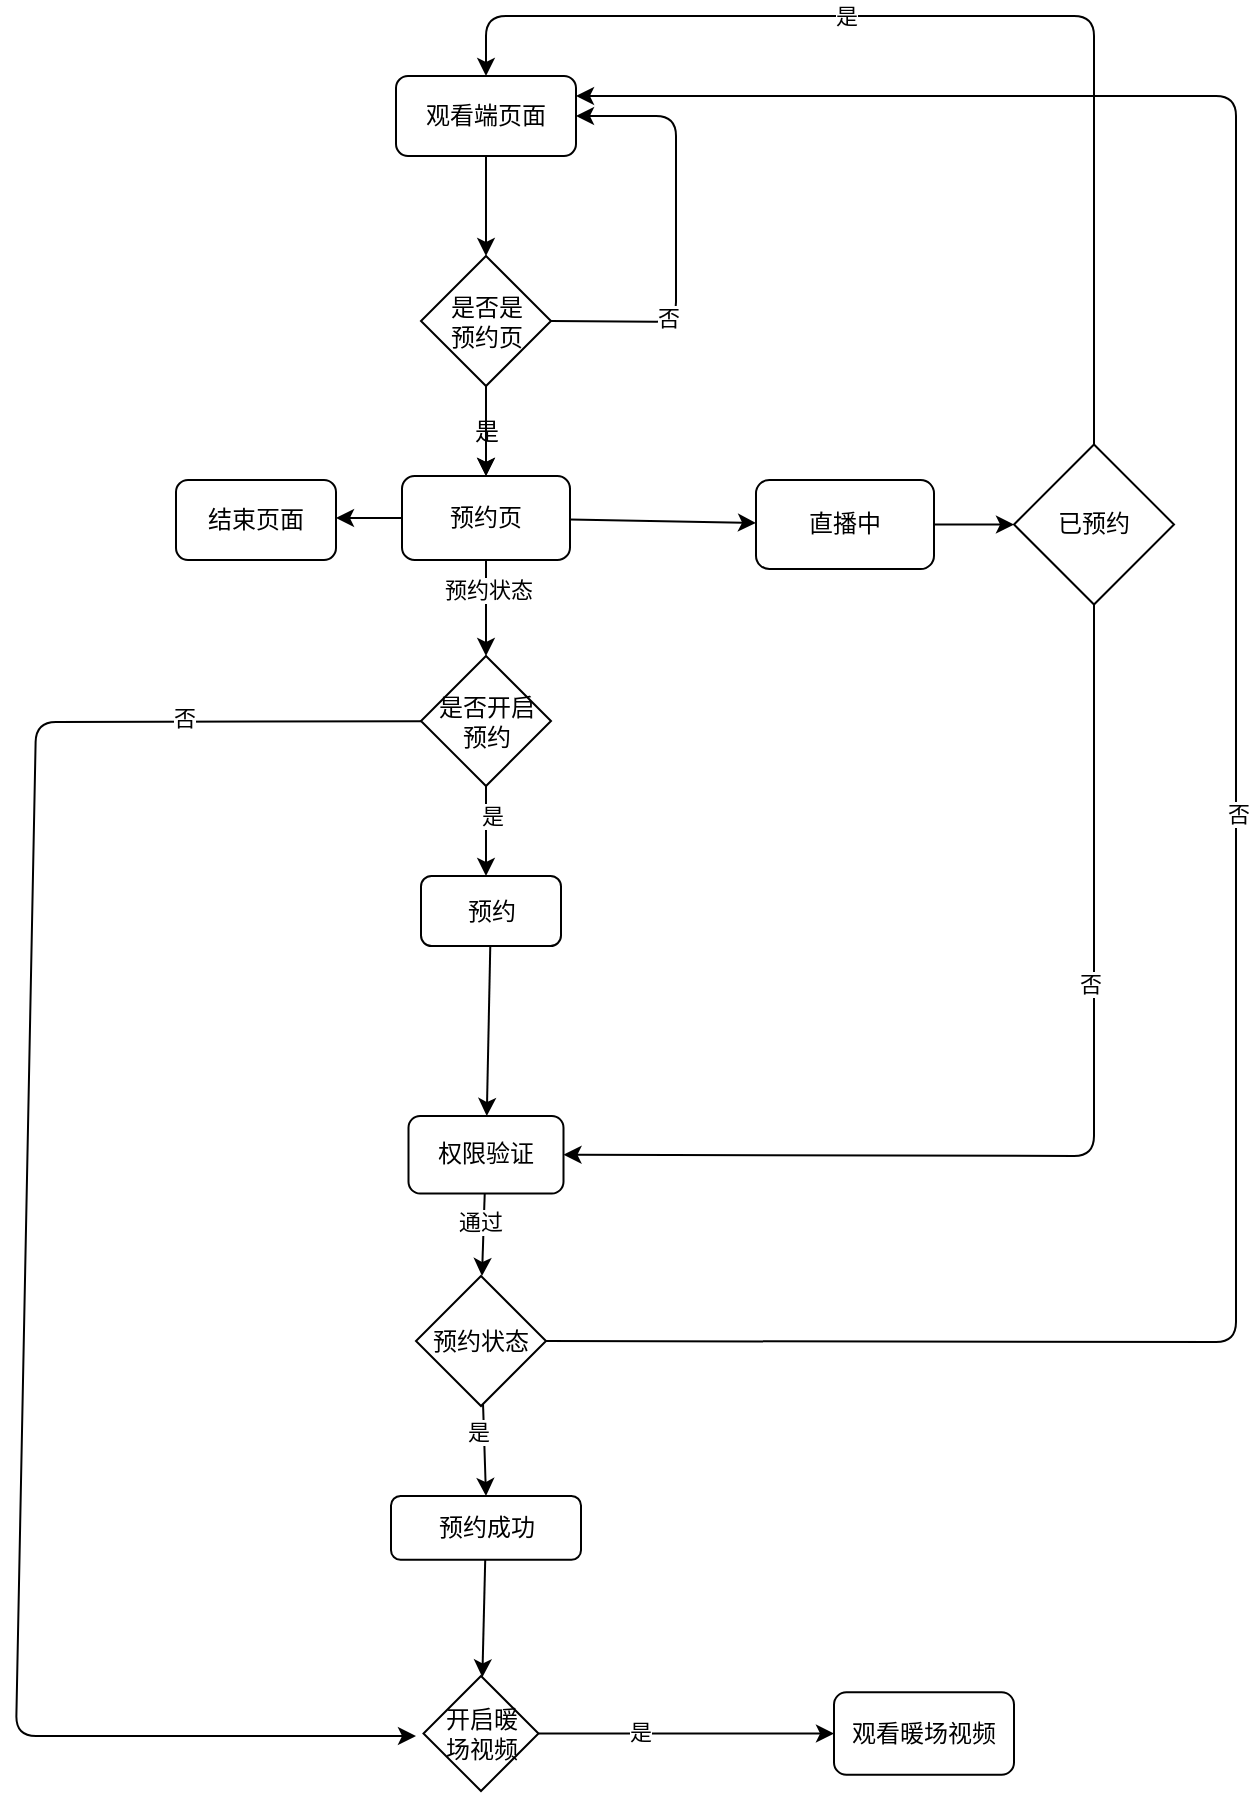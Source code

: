<mxfile>
    <diagram id="e-uMGoTFBCJyICZKHend" name="第 1 页">
        <mxGraphModel dx="720" dy="529" grid="1" gridSize="10" guides="1" tooltips="1" connect="1" arrows="1" fold="1" page="1" pageScale="1" pageWidth="827" pageHeight="1169" math="0" shadow="0">
            <root>
                <mxCell id="0"/>
                <mxCell id="1" parent="0"/>
                <mxCell id="3" value="" style="edgeStyle=none;html=1;" edge="1" parent="1" source="2">
                    <mxGeometry relative="1" as="geometry">
                        <mxPoint x="355" y="130" as="targetPoint"/>
                    </mxGeometry>
                </mxCell>
                <mxCell id="2" value="观看端页面" style="rounded=1;whiteSpace=wrap;html=1;" vertex="1" parent="1">
                    <mxGeometry x="310" y="40" width="90" height="40" as="geometry"/>
                </mxCell>
                <mxCell id="5" value="&lt;span style=&quot;font-size: 12px&quot;&gt;是&lt;/span&gt;" style="edgeStyle=none;html=1;" edge="1" parent="1" source="4">
                    <mxGeometry relative="1" as="geometry">
                        <mxPoint x="355" y="240" as="targetPoint"/>
                    </mxGeometry>
                </mxCell>
                <mxCell id="9" value="" style="edgeStyle=none;html=1;" edge="1" parent="1" source="4" target="6">
                    <mxGeometry relative="1" as="geometry"/>
                </mxCell>
                <mxCell id="10" value="" style="edgeStyle=none;html=1;entryX=1;entryY=0.5;entryDx=0;entryDy=0;exitX=1;exitY=0.5;exitDx=0;exitDy=0;" edge="1" parent="1" source="4" target="2">
                    <mxGeometry relative="1" as="geometry">
                        <mxPoint x="467.5" y="162.5" as="targetPoint"/>
                        <Array as="points">
                            <mxPoint x="450" y="163"/>
                            <mxPoint x="450" y="60"/>
                        </Array>
                    </mxGeometry>
                </mxCell>
                <mxCell id="11" value="否" style="edgeLabel;html=1;align=center;verticalAlign=middle;resizable=0;points=[];" vertex="1" connectable="0" parent="10">
                    <mxGeometry x="-0.4" y="4" relative="1" as="geometry">
                        <mxPoint as="offset"/>
                    </mxGeometry>
                </mxCell>
                <mxCell id="4" value="是否是&lt;br&gt;预约页" style="rhombus;whiteSpace=wrap;html=1;" vertex="1" parent="1">
                    <mxGeometry x="322.5" y="130" width="65" height="65" as="geometry"/>
                </mxCell>
                <mxCell id="12" value="" style="edgeStyle=none;html=1;" edge="1" parent="1" source="6">
                    <mxGeometry relative="1" as="geometry">
                        <mxPoint x="280" y="261" as="targetPoint"/>
                    </mxGeometry>
                </mxCell>
                <mxCell id="14" value="" style="edgeStyle=none;html=1;" edge="1" parent="1" source="6">
                    <mxGeometry relative="1" as="geometry">
                        <mxPoint x="355" y="330" as="targetPoint"/>
                    </mxGeometry>
                </mxCell>
                <mxCell id="15" value="预约状态" style="edgeLabel;html=1;align=center;verticalAlign=middle;resizable=0;points=[];" vertex="1" connectable="0" parent="14">
                    <mxGeometry x="-0.396" y="1" relative="1" as="geometry">
                        <mxPoint as="offset"/>
                    </mxGeometry>
                </mxCell>
                <mxCell id="35" value="" style="edgeStyle=none;html=1;" edge="1" parent="1" source="6" target="34">
                    <mxGeometry relative="1" as="geometry"/>
                </mxCell>
                <mxCell id="6" value="预约页" style="rounded=1;whiteSpace=wrap;html=1;" vertex="1" parent="1">
                    <mxGeometry x="313" y="240" width="84" height="42" as="geometry"/>
                </mxCell>
                <mxCell id="13" value="结束页面" style="rounded=1;whiteSpace=wrap;html=1;" vertex="1" parent="1">
                    <mxGeometry x="200" y="242" width="80" height="40" as="geometry"/>
                </mxCell>
                <mxCell id="17" value="" style="edgeStyle=none;html=1;" edge="1" parent="1" source="16">
                    <mxGeometry relative="1" as="geometry">
                        <mxPoint x="355" y="440" as="targetPoint"/>
                    </mxGeometry>
                </mxCell>
                <mxCell id="18" value="是" style="edgeLabel;html=1;align=center;verticalAlign=middle;resizable=0;points=[];" vertex="1" connectable="0" parent="17">
                    <mxGeometry x="-0.341" y="3" relative="1" as="geometry">
                        <mxPoint as="offset"/>
                    </mxGeometry>
                </mxCell>
                <mxCell id="62" value="" style="edgeStyle=none;html=1;" edge="1" parent="1" source="16">
                    <mxGeometry relative="1" as="geometry">
                        <mxPoint x="320" y="870" as="targetPoint"/>
                        <Array as="points">
                            <mxPoint x="130" y="363"/>
                            <mxPoint x="120" y="870"/>
                        </Array>
                    </mxGeometry>
                </mxCell>
                <mxCell id="63" value="否" style="edgeLabel;html=1;align=center;verticalAlign=middle;resizable=0;points=[];" vertex="1" connectable="0" parent="62">
                    <mxGeometry x="-0.735" y="-2" relative="1" as="geometry">
                        <mxPoint as="offset"/>
                    </mxGeometry>
                </mxCell>
                <mxCell id="16" value="是否开启&lt;br&gt;预约" style="rhombus;whiteSpace=wrap;html=1;" vertex="1" parent="1">
                    <mxGeometry x="322.5" y="330" width="65" height="65" as="geometry"/>
                </mxCell>
                <mxCell id="21" value="" style="edgeStyle=none;html=1;" edge="1" parent="1" source="19" target="20">
                    <mxGeometry relative="1" as="geometry"/>
                </mxCell>
                <mxCell id="19" value="预约" style="rounded=1;whiteSpace=wrap;html=1;" vertex="1" parent="1">
                    <mxGeometry x="322.5" y="440" width="70" height="35" as="geometry"/>
                </mxCell>
                <mxCell id="23" value="" style="edgeStyle=none;html=1;" edge="1" parent="1" source="20">
                    <mxGeometry relative="1" as="geometry">
                        <mxPoint x="353" y="640" as="targetPoint"/>
                        <Array as="points">
                            <mxPoint x="353" y="640"/>
                        </Array>
                    </mxGeometry>
                </mxCell>
                <mxCell id="59" value="通过" style="edgeLabel;html=1;align=center;verticalAlign=middle;resizable=0;points=[];" vertex="1" connectable="0" parent="23">
                    <mxGeometry x="-0.315" y="-2" relative="1" as="geometry">
                        <mxPoint as="offset"/>
                    </mxGeometry>
                </mxCell>
                <mxCell id="20" value="权限验证" style="whiteSpace=wrap;html=1;rounded=1;" vertex="1" parent="1">
                    <mxGeometry x="316.25" y="560" width="77.5" height="38.75" as="geometry"/>
                </mxCell>
                <mxCell id="56" value="" style="edgeStyle=none;html=1;" edge="1" parent="1" source="22" target="28">
                    <mxGeometry relative="1" as="geometry"/>
                </mxCell>
                <mxCell id="22" value="预约成功" style="whiteSpace=wrap;html=1;rounded=1;" vertex="1" parent="1">
                    <mxGeometry x="307.5" y="750" width="95" height="31.88" as="geometry"/>
                </mxCell>
                <mxCell id="29" value="" style="edgeStyle=none;html=1;entryX=0;entryY=0.5;entryDx=0;entryDy=0;" edge="1" parent="1" source="28" target="30">
                    <mxGeometry relative="1" as="geometry">
                        <mxPoint x="463.75" y="798.75" as="targetPoint"/>
                    </mxGeometry>
                </mxCell>
                <mxCell id="31" value="是" style="edgeLabel;html=1;align=center;verticalAlign=middle;resizable=0;points=[];" vertex="1" connectable="0" parent="29">
                    <mxGeometry x="-0.315" y="1" relative="1" as="geometry">
                        <mxPoint as="offset"/>
                    </mxGeometry>
                </mxCell>
                <mxCell id="28" value="开启暖&lt;br&gt;场视频" style="rhombus;whiteSpace=wrap;html=1;" vertex="1" parent="1">
                    <mxGeometry x="323.75" y="840" width="57.5" height="57.5" as="geometry"/>
                </mxCell>
                <mxCell id="30" value="观看暖场视频" style="rounded=1;whiteSpace=wrap;html=1;" vertex="1" parent="1">
                    <mxGeometry x="529" y="848.13" width="90" height="41.25" as="geometry"/>
                </mxCell>
                <mxCell id="36" value="" style="edgeStyle=none;html=1;" edge="1" parent="1" source="34" target="37">
                    <mxGeometry relative="1" as="geometry">
                        <mxPoint x="659" y="264.25" as="targetPoint"/>
                    </mxGeometry>
                </mxCell>
                <mxCell id="34" value="直播中" style="whiteSpace=wrap;html=1;rounded=1;" vertex="1" parent="1">
                    <mxGeometry x="490" y="242" width="89" height="44.5" as="geometry"/>
                </mxCell>
                <mxCell id="38" value="" style="edgeStyle=none;html=1;entryX=0.5;entryY=0;entryDx=0;entryDy=0;" edge="1" parent="1" source="37" target="2">
                    <mxGeometry relative="1" as="geometry">
                        <mxPoint x="350" y="10" as="targetPoint"/>
                        <Array as="points">
                            <mxPoint x="659" y="10"/>
                            <mxPoint x="355" y="10"/>
                        </Array>
                    </mxGeometry>
                </mxCell>
                <mxCell id="39" value="是" style="edgeLabel;html=1;align=center;verticalAlign=middle;resizable=0;points=[];" vertex="1" connectable="0" parent="38">
                    <mxGeometry x="0.235" relative="1" as="geometry">
                        <mxPoint as="offset"/>
                    </mxGeometry>
                </mxCell>
                <mxCell id="40" value="" style="edgeStyle=none;html=1;entryX=1;entryY=0.5;entryDx=0;entryDy=0;" edge="1" parent="1" source="37" target="20">
                    <mxGeometry relative="1" as="geometry">
                        <mxPoint x="659" y="600" as="targetPoint"/>
                        <Array as="points">
                            <mxPoint x="659" y="580"/>
                        </Array>
                    </mxGeometry>
                </mxCell>
                <mxCell id="42" value="否" style="edgeLabel;html=1;align=center;verticalAlign=middle;resizable=0;points=[];" vertex="1" connectable="0" parent="40">
                    <mxGeometry x="-0.299" y="-2" relative="1" as="geometry">
                        <mxPoint as="offset"/>
                    </mxGeometry>
                </mxCell>
                <mxCell id="37" value="已预约" style="rhombus;whiteSpace=wrap;html=1;" vertex="1" parent="1">
                    <mxGeometry x="619" y="224.25" width="80" height="80" as="geometry"/>
                </mxCell>
                <mxCell id="49" value="" style="edgeStyle=none;html=1;entryX=1;entryY=0.25;entryDx=0;entryDy=0;" edge="1" parent="1" source="43" target="2">
                    <mxGeometry relative="1" as="geometry">
                        <mxPoint x="720" y="60" as="targetPoint"/>
                        <Array as="points">
                            <mxPoint x="730" y="673"/>
                            <mxPoint x="730" y="50"/>
                        </Array>
                    </mxGeometry>
                </mxCell>
                <mxCell id="50" value="否" style="edgeLabel;html=1;align=center;verticalAlign=middle;resizable=0;points=[];" vertex="1" connectable="0" parent="49">
                    <mxGeometry x="-0.062" y="-2" relative="1" as="geometry">
                        <mxPoint x="-1" as="offset"/>
                    </mxGeometry>
                </mxCell>
                <mxCell id="52" value="" style="edgeStyle=none;html=1;entryX=0.5;entryY=0;entryDx=0;entryDy=0;" edge="1" parent="1" source="43" target="22">
                    <mxGeometry relative="1" as="geometry">
                        <mxPoint x="353" y="740" as="targetPoint"/>
                    </mxGeometry>
                </mxCell>
                <mxCell id="54" value="是" style="edgeLabel;html=1;align=center;verticalAlign=middle;resizable=0;points=[];" vertex="1" connectable="0" parent="52">
                    <mxGeometry x="-0.382" y="-3" relative="1" as="geometry">
                        <mxPoint as="offset"/>
                    </mxGeometry>
                </mxCell>
                <mxCell id="43" value="预约状态" style="rhombus;whiteSpace=wrap;html=1;" vertex="1" parent="1">
                    <mxGeometry x="320" y="640" width="65" height="65" as="geometry"/>
                </mxCell>
            </root>
        </mxGraphModel>
    </diagram>
</mxfile>
